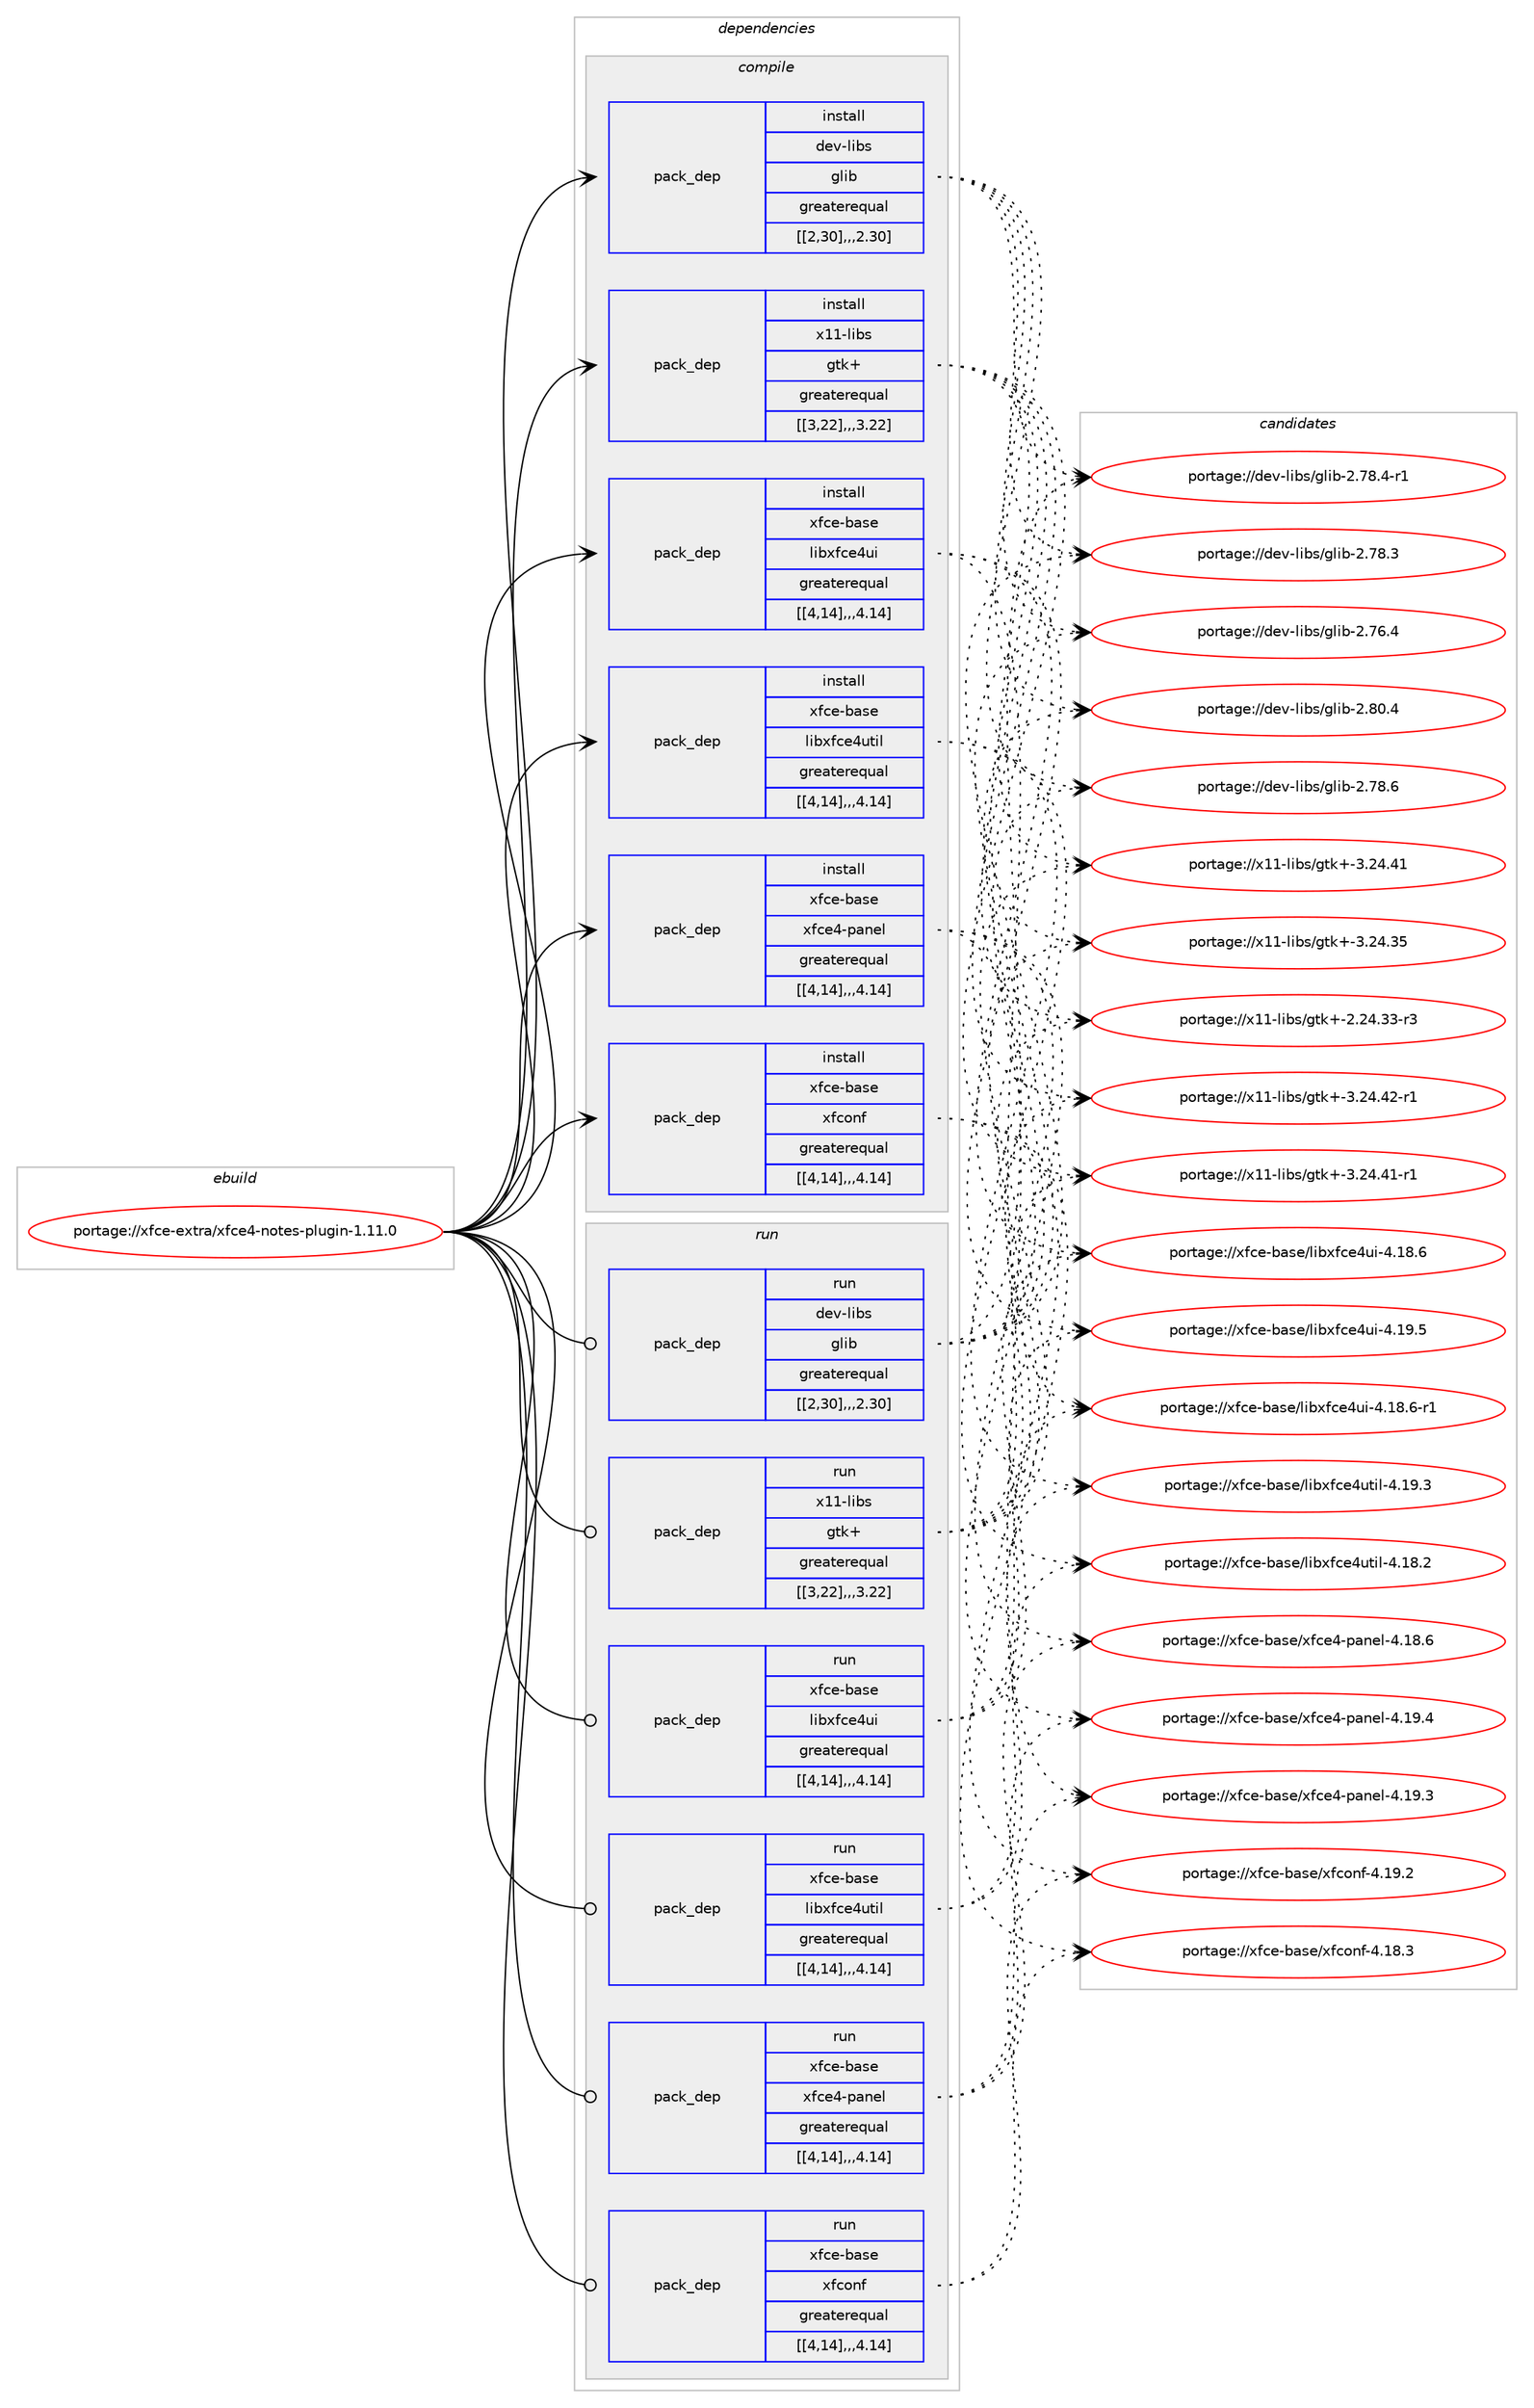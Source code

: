 digraph prolog {

# *************
# Graph options
# *************

newrank=true;
concentrate=true;
compound=true;
graph [rankdir=LR,fontname=Helvetica,fontsize=10,ranksep=1.5];#, ranksep=2.5, nodesep=0.2];
edge  [arrowhead=vee];
node  [fontname=Helvetica,fontsize=10];

# **********
# The ebuild
# **********

subgraph cluster_leftcol {
color=gray;
label=<<i>ebuild</i>>;
id [label="portage://xfce-extra/xfce4-notes-plugin-1.11.0", color=red, width=4, href="../xfce-extra/xfce4-notes-plugin-1.11.0.svg"];
}

# ****************
# The dependencies
# ****************

subgraph cluster_midcol {
color=gray;
label=<<i>dependencies</i>>;
subgraph cluster_compile {
fillcolor="#eeeeee";
style=filled;
label=<<i>compile</i>>;
subgraph pack11973 {
dependency18002 [label=<<TABLE BORDER="0" CELLBORDER="1" CELLSPACING="0" CELLPADDING="4" WIDTH="220"><TR><TD ROWSPAN="6" CELLPADDING="30">pack_dep</TD></TR><TR><TD WIDTH="110">install</TD></TR><TR><TD>dev-libs</TD></TR><TR><TD>glib</TD></TR><TR><TD>greaterequal</TD></TR><TR><TD>[[2,30],,,2.30]</TD></TR></TABLE>>, shape=none, color=blue];
}
id:e -> dependency18002:w [weight=20,style="solid",arrowhead="vee"];
subgraph pack11974 {
dependency18003 [label=<<TABLE BORDER="0" CELLBORDER="1" CELLSPACING="0" CELLPADDING="4" WIDTH="220"><TR><TD ROWSPAN="6" CELLPADDING="30">pack_dep</TD></TR><TR><TD WIDTH="110">install</TD></TR><TR><TD>x11-libs</TD></TR><TR><TD>gtk+</TD></TR><TR><TD>greaterequal</TD></TR><TR><TD>[[3,22],,,3.22]</TD></TR></TABLE>>, shape=none, color=blue];
}
id:e -> dependency18003:w [weight=20,style="solid",arrowhead="vee"];
subgraph pack11975 {
dependency18004 [label=<<TABLE BORDER="0" CELLBORDER="1" CELLSPACING="0" CELLPADDING="4" WIDTH="220"><TR><TD ROWSPAN="6" CELLPADDING="30">pack_dep</TD></TR><TR><TD WIDTH="110">install</TD></TR><TR><TD>xfce-base</TD></TR><TR><TD>libxfce4ui</TD></TR><TR><TD>greaterequal</TD></TR><TR><TD>[[4,14],,,4.14]</TD></TR></TABLE>>, shape=none, color=blue];
}
id:e -> dependency18004:w [weight=20,style="solid",arrowhead="vee"];
subgraph pack11976 {
dependency18005 [label=<<TABLE BORDER="0" CELLBORDER="1" CELLSPACING="0" CELLPADDING="4" WIDTH="220"><TR><TD ROWSPAN="6" CELLPADDING="30">pack_dep</TD></TR><TR><TD WIDTH="110">install</TD></TR><TR><TD>xfce-base</TD></TR><TR><TD>libxfce4util</TD></TR><TR><TD>greaterequal</TD></TR><TR><TD>[[4,14],,,4.14]</TD></TR></TABLE>>, shape=none, color=blue];
}
id:e -> dependency18005:w [weight=20,style="solid",arrowhead="vee"];
subgraph pack11977 {
dependency18006 [label=<<TABLE BORDER="0" CELLBORDER="1" CELLSPACING="0" CELLPADDING="4" WIDTH="220"><TR><TD ROWSPAN="6" CELLPADDING="30">pack_dep</TD></TR><TR><TD WIDTH="110">install</TD></TR><TR><TD>xfce-base</TD></TR><TR><TD>xfce4-panel</TD></TR><TR><TD>greaterequal</TD></TR><TR><TD>[[4,14],,,4.14]</TD></TR></TABLE>>, shape=none, color=blue];
}
id:e -> dependency18006:w [weight=20,style="solid",arrowhead="vee"];
subgraph pack11978 {
dependency18007 [label=<<TABLE BORDER="0" CELLBORDER="1" CELLSPACING="0" CELLPADDING="4" WIDTH="220"><TR><TD ROWSPAN="6" CELLPADDING="30">pack_dep</TD></TR><TR><TD WIDTH="110">install</TD></TR><TR><TD>xfce-base</TD></TR><TR><TD>xfconf</TD></TR><TR><TD>greaterequal</TD></TR><TR><TD>[[4,14],,,4.14]</TD></TR></TABLE>>, shape=none, color=blue];
}
id:e -> dependency18007:w [weight=20,style="solid",arrowhead="vee"];
}
subgraph cluster_compileandrun {
fillcolor="#eeeeee";
style=filled;
label=<<i>compile and run</i>>;
}
subgraph cluster_run {
fillcolor="#eeeeee";
style=filled;
label=<<i>run</i>>;
subgraph pack11979 {
dependency18008 [label=<<TABLE BORDER="0" CELLBORDER="1" CELLSPACING="0" CELLPADDING="4" WIDTH="220"><TR><TD ROWSPAN="6" CELLPADDING="30">pack_dep</TD></TR><TR><TD WIDTH="110">run</TD></TR><TR><TD>dev-libs</TD></TR><TR><TD>glib</TD></TR><TR><TD>greaterequal</TD></TR><TR><TD>[[2,30],,,2.30]</TD></TR></TABLE>>, shape=none, color=blue];
}
id:e -> dependency18008:w [weight=20,style="solid",arrowhead="odot"];
subgraph pack11980 {
dependency18009 [label=<<TABLE BORDER="0" CELLBORDER="1" CELLSPACING="0" CELLPADDING="4" WIDTH="220"><TR><TD ROWSPAN="6" CELLPADDING="30">pack_dep</TD></TR><TR><TD WIDTH="110">run</TD></TR><TR><TD>x11-libs</TD></TR><TR><TD>gtk+</TD></TR><TR><TD>greaterequal</TD></TR><TR><TD>[[3,22],,,3.22]</TD></TR></TABLE>>, shape=none, color=blue];
}
id:e -> dependency18009:w [weight=20,style="solid",arrowhead="odot"];
subgraph pack11981 {
dependency18010 [label=<<TABLE BORDER="0" CELLBORDER="1" CELLSPACING="0" CELLPADDING="4" WIDTH="220"><TR><TD ROWSPAN="6" CELLPADDING="30">pack_dep</TD></TR><TR><TD WIDTH="110">run</TD></TR><TR><TD>xfce-base</TD></TR><TR><TD>libxfce4ui</TD></TR><TR><TD>greaterequal</TD></TR><TR><TD>[[4,14],,,4.14]</TD></TR></TABLE>>, shape=none, color=blue];
}
id:e -> dependency18010:w [weight=20,style="solid",arrowhead="odot"];
subgraph pack11982 {
dependency18011 [label=<<TABLE BORDER="0" CELLBORDER="1" CELLSPACING="0" CELLPADDING="4" WIDTH="220"><TR><TD ROWSPAN="6" CELLPADDING="30">pack_dep</TD></TR><TR><TD WIDTH="110">run</TD></TR><TR><TD>xfce-base</TD></TR><TR><TD>libxfce4util</TD></TR><TR><TD>greaterequal</TD></TR><TR><TD>[[4,14],,,4.14]</TD></TR></TABLE>>, shape=none, color=blue];
}
id:e -> dependency18011:w [weight=20,style="solid",arrowhead="odot"];
subgraph pack11983 {
dependency18012 [label=<<TABLE BORDER="0" CELLBORDER="1" CELLSPACING="0" CELLPADDING="4" WIDTH="220"><TR><TD ROWSPAN="6" CELLPADDING="30">pack_dep</TD></TR><TR><TD WIDTH="110">run</TD></TR><TR><TD>xfce-base</TD></TR><TR><TD>xfce4-panel</TD></TR><TR><TD>greaterequal</TD></TR><TR><TD>[[4,14],,,4.14]</TD></TR></TABLE>>, shape=none, color=blue];
}
id:e -> dependency18012:w [weight=20,style="solid",arrowhead="odot"];
subgraph pack11984 {
dependency18013 [label=<<TABLE BORDER="0" CELLBORDER="1" CELLSPACING="0" CELLPADDING="4" WIDTH="220"><TR><TD ROWSPAN="6" CELLPADDING="30">pack_dep</TD></TR><TR><TD WIDTH="110">run</TD></TR><TR><TD>xfce-base</TD></TR><TR><TD>xfconf</TD></TR><TR><TD>greaterequal</TD></TR><TR><TD>[[4,14],,,4.14]</TD></TR></TABLE>>, shape=none, color=blue];
}
id:e -> dependency18013:w [weight=20,style="solid",arrowhead="odot"];
}
}

# **************
# The candidates
# **************

subgraph cluster_choices {
rank=same;
color=gray;
label=<<i>candidates</i>>;

subgraph choice11973 {
color=black;
nodesep=1;
choice1001011184510810598115471031081059845504656484652 [label="portage://dev-libs/glib-2.80.4", color=red, width=4,href="../dev-libs/glib-2.80.4.svg"];
choice1001011184510810598115471031081059845504655564654 [label="portage://dev-libs/glib-2.78.6", color=red, width=4,href="../dev-libs/glib-2.78.6.svg"];
choice10010111845108105981154710310810598455046555646524511449 [label="portage://dev-libs/glib-2.78.4-r1", color=red, width=4,href="../dev-libs/glib-2.78.4-r1.svg"];
choice1001011184510810598115471031081059845504655564651 [label="portage://dev-libs/glib-2.78.3", color=red, width=4,href="../dev-libs/glib-2.78.3.svg"];
choice1001011184510810598115471031081059845504655544652 [label="portage://dev-libs/glib-2.76.4", color=red, width=4,href="../dev-libs/glib-2.76.4.svg"];
dependency18002:e -> choice1001011184510810598115471031081059845504656484652:w [style=dotted,weight="100"];
dependency18002:e -> choice1001011184510810598115471031081059845504655564654:w [style=dotted,weight="100"];
dependency18002:e -> choice10010111845108105981154710310810598455046555646524511449:w [style=dotted,weight="100"];
dependency18002:e -> choice1001011184510810598115471031081059845504655564651:w [style=dotted,weight="100"];
dependency18002:e -> choice1001011184510810598115471031081059845504655544652:w [style=dotted,weight="100"];
}
subgraph choice11974 {
color=black;
nodesep=1;
choice12049494510810598115471031161074345514650524652504511449 [label="portage://x11-libs/gtk+-3.24.42-r1", color=red, width=4,href="../x11-libs/gtk+-3.24.42-r1.svg"];
choice12049494510810598115471031161074345514650524652494511449 [label="portage://x11-libs/gtk+-3.24.41-r1", color=red, width=4,href="../x11-libs/gtk+-3.24.41-r1.svg"];
choice1204949451081059811547103116107434551465052465249 [label="portage://x11-libs/gtk+-3.24.41", color=red, width=4,href="../x11-libs/gtk+-3.24.41.svg"];
choice1204949451081059811547103116107434551465052465153 [label="portage://x11-libs/gtk+-3.24.35", color=red, width=4,href="../x11-libs/gtk+-3.24.35.svg"];
choice12049494510810598115471031161074345504650524651514511451 [label="portage://x11-libs/gtk+-2.24.33-r3", color=red, width=4,href="../x11-libs/gtk+-2.24.33-r3.svg"];
dependency18003:e -> choice12049494510810598115471031161074345514650524652504511449:w [style=dotted,weight="100"];
dependency18003:e -> choice12049494510810598115471031161074345514650524652494511449:w [style=dotted,weight="100"];
dependency18003:e -> choice1204949451081059811547103116107434551465052465249:w [style=dotted,weight="100"];
dependency18003:e -> choice1204949451081059811547103116107434551465052465153:w [style=dotted,weight="100"];
dependency18003:e -> choice12049494510810598115471031161074345504650524651514511451:w [style=dotted,weight="100"];
}
subgraph choice11975 {
color=black;
nodesep=1;
choice120102991014598971151014710810598120102991015211710545524649574653 [label="portage://xfce-base/libxfce4ui-4.19.5", color=red, width=4,href="../xfce-base/libxfce4ui-4.19.5.svg"];
choice1201029910145989711510147108105981201029910152117105455246495646544511449 [label="portage://xfce-base/libxfce4ui-4.18.6-r1", color=red, width=4,href="../xfce-base/libxfce4ui-4.18.6-r1.svg"];
choice120102991014598971151014710810598120102991015211710545524649564654 [label="portage://xfce-base/libxfce4ui-4.18.6", color=red, width=4,href="../xfce-base/libxfce4ui-4.18.6.svg"];
dependency18004:e -> choice120102991014598971151014710810598120102991015211710545524649574653:w [style=dotted,weight="100"];
dependency18004:e -> choice1201029910145989711510147108105981201029910152117105455246495646544511449:w [style=dotted,weight="100"];
dependency18004:e -> choice120102991014598971151014710810598120102991015211710545524649564654:w [style=dotted,weight="100"];
}
subgraph choice11976 {
color=black;
nodesep=1;
choice120102991014598971151014710810598120102991015211711610510845524649574651 [label="portage://xfce-base/libxfce4util-4.19.3", color=red, width=4,href="../xfce-base/libxfce4util-4.19.3.svg"];
choice120102991014598971151014710810598120102991015211711610510845524649564650 [label="portage://xfce-base/libxfce4util-4.18.2", color=red, width=4,href="../xfce-base/libxfce4util-4.18.2.svg"];
dependency18005:e -> choice120102991014598971151014710810598120102991015211711610510845524649574651:w [style=dotted,weight="100"];
dependency18005:e -> choice120102991014598971151014710810598120102991015211711610510845524649564650:w [style=dotted,weight="100"];
}
subgraph choice11977 {
color=black;
nodesep=1;
choice12010299101459897115101471201029910152451129711010110845524649574652 [label="portage://xfce-base/xfce4-panel-4.19.4", color=red, width=4,href="../xfce-base/xfce4-panel-4.19.4.svg"];
choice12010299101459897115101471201029910152451129711010110845524649574651 [label="portage://xfce-base/xfce4-panel-4.19.3", color=red, width=4,href="../xfce-base/xfce4-panel-4.19.3.svg"];
choice12010299101459897115101471201029910152451129711010110845524649564654 [label="portage://xfce-base/xfce4-panel-4.18.6", color=red, width=4,href="../xfce-base/xfce4-panel-4.18.6.svg"];
dependency18006:e -> choice12010299101459897115101471201029910152451129711010110845524649574652:w [style=dotted,weight="100"];
dependency18006:e -> choice12010299101459897115101471201029910152451129711010110845524649574651:w [style=dotted,weight="100"];
dependency18006:e -> choice12010299101459897115101471201029910152451129711010110845524649564654:w [style=dotted,weight="100"];
}
subgraph choice11978 {
color=black;
nodesep=1;
choice12010299101459897115101471201029911111010245524649574650 [label="portage://xfce-base/xfconf-4.19.2", color=red, width=4,href="../xfce-base/xfconf-4.19.2.svg"];
choice12010299101459897115101471201029911111010245524649564651 [label="portage://xfce-base/xfconf-4.18.3", color=red, width=4,href="../xfce-base/xfconf-4.18.3.svg"];
dependency18007:e -> choice12010299101459897115101471201029911111010245524649574650:w [style=dotted,weight="100"];
dependency18007:e -> choice12010299101459897115101471201029911111010245524649564651:w [style=dotted,weight="100"];
}
subgraph choice11979 {
color=black;
nodesep=1;
choice1001011184510810598115471031081059845504656484652 [label="portage://dev-libs/glib-2.80.4", color=red, width=4,href="../dev-libs/glib-2.80.4.svg"];
choice1001011184510810598115471031081059845504655564654 [label="portage://dev-libs/glib-2.78.6", color=red, width=4,href="../dev-libs/glib-2.78.6.svg"];
choice10010111845108105981154710310810598455046555646524511449 [label="portage://dev-libs/glib-2.78.4-r1", color=red, width=4,href="../dev-libs/glib-2.78.4-r1.svg"];
choice1001011184510810598115471031081059845504655564651 [label="portage://dev-libs/glib-2.78.3", color=red, width=4,href="../dev-libs/glib-2.78.3.svg"];
choice1001011184510810598115471031081059845504655544652 [label="portage://dev-libs/glib-2.76.4", color=red, width=4,href="../dev-libs/glib-2.76.4.svg"];
dependency18008:e -> choice1001011184510810598115471031081059845504656484652:w [style=dotted,weight="100"];
dependency18008:e -> choice1001011184510810598115471031081059845504655564654:w [style=dotted,weight="100"];
dependency18008:e -> choice10010111845108105981154710310810598455046555646524511449:w [style=dotted,weight="100"];
dependency18008:e -> choice1001011184510810598115471031081059845504655564651:w [style=dotted,weight="100"];
dependency18008:e -> choice1001011184510810598115471031081059845504655544652:w [style=dotted,weight="100"];
}
subgraph choice11980 {
color=black;
nodesep=1;
choice12049494510810598115471031161074345514650524652504511449 [label="portage://x11-libs/gtk+-3.24.42-r1", color=red, width=4,href="../x11-libs/gtk+-3.24.42-r1.svg"];
choice12049494510810598115471031161074345514650524652494511449 [label="portage://x11-libs/gtk+-3.24.41-r1", color=red, width=4,href="../x11-libs/gtk+-3.24.41-r1.svg"];
choice1204949451081059811547103116107434551465052465249 [label="portage://x11-libs/gtk+-3.24.41", color=red, width=4,href="../x11-libs/gtk+-3.24.41.svg"];
choice1204949451081059811547103116107434551465052465153 [label="portage://x11-libs/gtk+-3.24.35", color=red, width=4,href="../x11-libs/gtk+-3.24.35.svg"];
choice12049494510810598115471031161074345504650524651514511451 [label="portage://x11-libs/gtk+-2.24.33-r3", color=red, width=4,href="../x11-libs/gtk+-2.24.33-r3.svg"];
dependency18009:e -> choice12049494510810598115471031161074345514650524652504511449:w [style=dotted,weight="100"];
dependency18009:e -> choice12049494510810598115471031161074345514650524652494511449:w [style=dotted,weight="100"];
dependency18009:e -> choice1204949451081059811547103116107434551465052465249:w [style=dotted,weight="100"];
dependency18009:e -> choice1204949451081059811547103116107434551465052465153:w [style=dotted,weight="100"];
dependency18009:e -> choice12049494510810598115471031161074345504650524651514511451:w [style=dotted,weight="100"];
}
subgraph choice11981 {
color=black;
nodesep=1;
choice120102991014598971151014710810598120102991015211710545524649574653 [label="portage://xfce-base/libxfce4ui-4.19.5", color=red, width=4,href="../xfce-base/libxfce4ui-4.19.5.svg"];
choice1201029910145989711510147108105981201029910152117105455246495646544511449 [label="portage://xfce-base/libxfce4ui-4.18.6-r1", color=red, width=4,href="../xfce-base/libxfce4ui-4.18.6-r1.svg"];
choice120102991014598971151014710810598120102991015211710545524649564654 [label="portage://xfce-base/libxfce4ui-4.18.6", color=red, width=4,href="../xfce-base/libxfce4ui-4.18.6.svg"];
dependency18010:e -> choice120102991014598971151014710810598120102991015211710545524649574653:w [style=dotted,weight="100"];
dependency18010:e -> choice1201029910145989711510147108105981201029910152117105455246495646544511449:w [style=dotted,weight="100"];
dependency18010:e -> choice120102991014598971151014710810598120102991015211710545524649564654:w [style=dotted,weight="100"];
}
subgraph choice11982 {
color=black;
nodesep=1;
choice120102991014598971151014710810598120102991015211711610510845524649574651 [label="portage://xfce-base/libxfce4util-4.19.3", color=red, width=4,href="../xfce-base/libxfce4util-4.19.3.svg"];
choice120102991014598971151014710810598120102991015211711610510845524649564650 [label="portage://xfce-base/libxfce4util-4.18.2", color=red, width=4,href="../xfce-base/libxfce4util-4.18.2.svg"];
dependency18011:e -> choice120102991014598971151014710810598120102991015211711610510845524649574651:w [style=dotted,weight="100"];
dependency18011:e -> choice120102991014598971151014710810598120102991015211711610510845524649564650:w [style=dotted,weight="100"];
}
subgraph choice11983 {
color=black;
nodesep=1;
choice12010299101459897115101471201029910152451129711010110845524649574652 [label="portage://xfce-base/xfce4-panel-4.19.4", color=red, width=4,href="../xfce-base/xfce4-panel-4.19.4.svg"];
choice12010299101459897115101471201029910152451129711010110845524649574651 [label="portage://xfce-base/xfce4-panel-4.19.3", color=red, width=4,href="../xfce-base/xfce4-panel-4.19.3.svg"];
choice12010299101459897115101471201029910152451129711010110845524649564654 [label="portage://xfce-base/xfce4-panel-4.18.6", color=red, width=4,href="../xfce-base/xfce4-panel-4.18.6.svg"];
dependency18012:e -> choice12010299101459897115101471201029910152451129711010110845524649574652:w [style=dotted,weight="100"];
dependency18012:e -> choice12010299101459897115101471201029910152451129711010110845524649574651:w [style=dotted,weight="100"];
dependency18012:e -> choice12010299101459897115101471201029910152451129711010110845524649564654:w [style=dotted,weight="100"];
}
subgraph choice11984 {
color=black;
nodesep=1;
choice12010299101459897115101471201029911111010245524649574650 [label="portage://xfce-base/xfconf-4.19.2", color=red, width=4,href="../xfce-base/xfconf-4.19.2.svg"];
choice12010299101459897115101471201029911111010245524649564651 [label="portage://xfce-base/xfconf-4.18.3", color=red, width=4,href="../xfce-base/xfconf-4.18.3.svg"];
dependency18013:e -> choice12010299101459897115101471201029911111010245524649574650:w [style=dotted,weight="100"];
dependency18013:e -> choice12010299101459897115101471201029911111010245524649564651:w [style=dotted,weight="100"];
}
}

}
